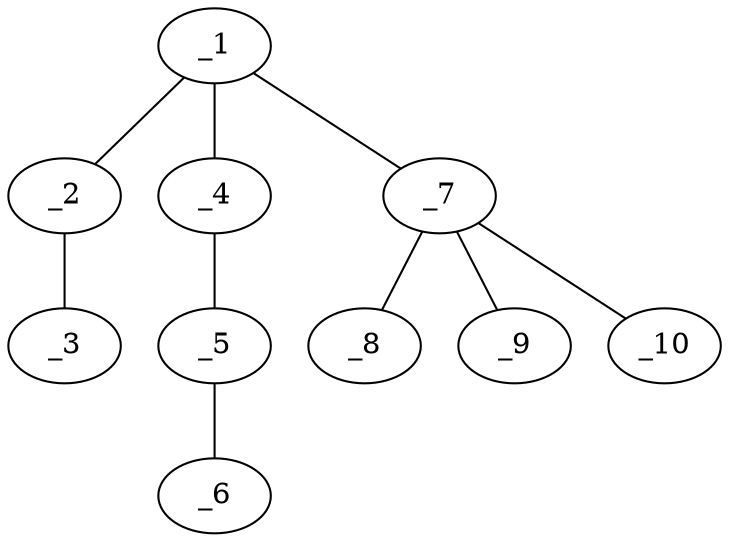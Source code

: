 graph molid617368 {
	_1	 [charge=0,
		chem=1,
		symbol="C  ",
		x="3.7321",
		y="-0.067"];
	_2	 [charge=0,
		chem=1,
		symbol="C  ",
		x="3.7321",
		y="0.933"];
	_1 -- _2	 [valence=2];
	_4	 [charge=0,
		chem=1,
		symbol="C  ",
		x="4.5981",
		y="-0.567"];
	_1 -- _4	 [valence=1];
	_7	 [charge=0,
		chem=17,
		symbol="Si ",
		x="2.866",
		y="-0.567"];
	_1 -- _7	 [valence=1];
	_3	 [charge=0,
		chem=1,
		symbol="C  ",
		x="4.5981",
		y="1.433"];
	_2 -- _3	 [valence=1];
	_5	 [charge=0,
		chem=1,
		symbol="C  ",
		x="5.4641",
		y="-0.067"];
	_4 -- _5	 [valence=1];
	_6	 [charge=0,
		chem=2,
		symbol="O  ",
		x="6.3301",
		y="-0.567"];
	_5 -- _6	 [valence=1];
	_8	 [charge=0,
		chem=1,
		symbol="C  ",
		x=2,
		y="-1.067"];
	_7 -- _8	 [valence=1];
	_9	 [charge=0,
		chem=1,
		symbol="C  ",
		x="3.366",
		y="-1.433"];
	_7 -- _9	 [valence=1];
	_10	 [charge=0,
		chem=1,
		symbol="C  ",
		x="2.366",
		y="0.299"];
	_7 -- _10	 [valence=1];
}

